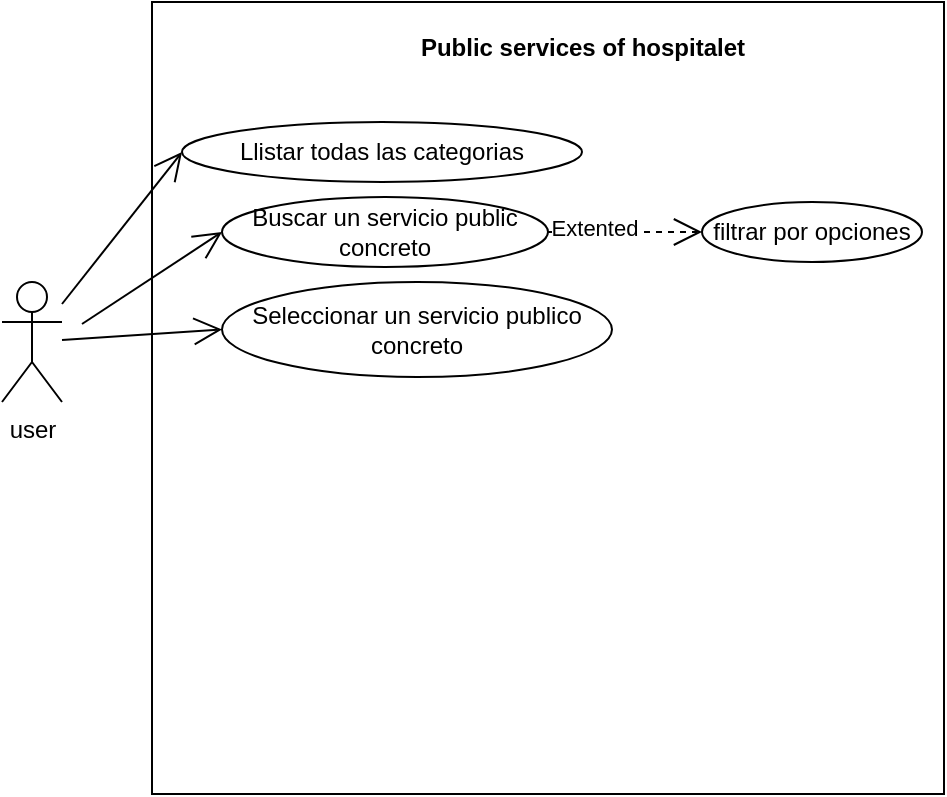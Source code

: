 <mxfile version="24.8.3">
  <diagram name="Página-1" id="VOtw3siUGqpdt7Ubx4Q7">
    <mxGraphModel dx="768" dy="409" grid="1" gridSize="10" guides="1" tooltips="1" connect="1" arrows="1" fold="1" page="1" pageScale="1" pageWidth="826" pageHeight="1169" math="0" shadow="0">
      <root>
        <mxCell id="0" />
        <mxCell id="1" parent="0" />
        <mxCell id="MRkRwmHRtBWTfVStPOqc-1" value="user" style="shape=umlActor;verticalLabelPosition=bottom;verticalAlign=top;html=1;outlineConnect=0;" vertex="1" parent="1">
          <mxGeometry x="140" y="240" width="30" height="60" as="geometry" />
        </mxCell>
        <mxCell id="MRkRwmHRtBWTfVStPOqc-2" value="" style="whiteSpace=wrap;html=1;aspect=fixed;" vertex="1" parent="1">
          <mxGeometry x="215" y="100" width="396" height="396" as="geometry" />
        </mxCell>
        <mxCell id="MRkRwmHRtBWTfVStPOqc-3" value="Seleccionar un servicio publico concreto" style="ellipse;whiteSpace=wrap;html=1;" vertex="1" parent="1">
          <mxGeometry x="250" y="240" width="195" height="47.5" as="geometry" />
        </mxCell>
        <mxCell id="MRkRwmHRtBWTfVStPOqc-4" value="Llistar todas las categorias" style="ellipse;whiteSpace=wrap;html=1;" vertex="1" parent="1">
          <mxGeometry x="230" y="160" width="200" height="30" as="geometry" />
        </mxCell>
        <mxCell id="MRkRwmHRtBWTfVStPOqc-5" value="Buscar un servicio public concreto" style="ellipse;whiteSpace=wrap;html=1;" vertex="1" parent="1">
          <mxGeometry x="250" y="197.5" width="163" height="35" as="geometry" />
        </mxCell>
        <mxCell id="MRkRwmHRtBWTfVStPOqc-7" value="filtrar por opciones" style="ellipse;whiteSpace=wrap;html=1;" vertex="1" parent="1">
          <mxGeometry x="490" y="200" width="110" height="30" as="geometry" />
        </mxCell>
        <mxCell id="MRkRwmHRtBWTfVStPOqc-9" value="Public services of hospitalet" style="text;align=center;fontStyle=1;verticalAlign=middle;spacingLeft=3;spacingRight=3;strokeColor=none;rotatable=0;points=[[0,0.5],[1,0.5]];portConstraint=eastwest;html=1;" vertex="1" parent="1">
          <mxGeometry x="390" y="110" width="80" height="26" as="geometry" />
        </mxCell>
        <mxCell id="MRkRwmHRtBWTfVStPOqc-11" value="Extented" style="endArrow=open;endSize=12;dashed=1;html=1;rounded=0;entryX=0;entryY=0.5;entryDx=0;entryDy=0;exitX=1;exitY=0.5;exitDx=0;exitDy=0;" edge="1" parent="1" source="MRkRwmHRtBWTfVStPOqc-5" target="MRkRwmHRtBWTfVStPOqc-7">
          <mxGeometry x="-0.405" y="2" width="160" relative="1" as="geometry">
            <mxPoint x="450" y="210" as="sourcePoint" />
            <mxPoint x="610" y="210" as="targetPoint" />
            <Array as="points">
              <mxPoint x="460" y="215" />
            </Array>
            <mxPoint as="offset" />
          </mxGeometry>
        </mxCell>
        <mxCell id="MRkRwmHRtBWTfVStPOqc-12" value="" style="endArrow=open;endFill=1;endSize=12;html=1;rounded=0;entryX=0;entryY=0.5;entryDx=0;entryDy=0;" edge="1" parent="1" source="MRkRwmHRtBWTfVStPOqc-1" target="MRkRwmHRtBWTfVStPOqc-4">
          <mxGeometry width="160" relative="1" as="geometry">
            <mxPoint x="120" y="180" as="sourcePoint" />
            <mxPoint x="280" y="180" as="targetPoint" />
          </mxGeometry>
        </mxCell>
        <mxCell id="MRkRwmHRtBWTfVStPOqc-13" value="" style="endArrow=open;endFill=1;endSize=12;html=1;rounded=0;entryX=0;entryY=0.5;entryDx=0;entryDy=0;" edge="1" parent="1" target="MRkRwmHRtBWTfVStPOqc-5">
          <mxGeometry width="160" relative="1" as="geometry">
            <mxPoint x="180" y="261" as="sourcePoint" />
            <mxPoint x="240" y="185" as="targetPoint" />
          </mxGeometry>
        </mxCell>
        <mxCell id="MRkRwmHRtBWTfVStPOqc-14" value="" style="endArrow=open;endFill=1;endSize=12;html=1;rounded=0;entryX=0;entryY=0.5;entryDx=0;entryDy=0;" edge="1" parent="1" source="MRkRwmHRtBWTfVStPOqc-1" target="MRkRwmHRtBWTfVStPOqc-3">
          <mxGeometry width="160" relative="1" as="geometry">
            <mxPoint x="190" y="271" as="sourcePoint" />
            <mxPoint x="260" y="225" as="targetPoint" />
          </mxGeometry>
        </mxCell>
      </root>
    </mxGraphModel>
  </diagram>
</mxfile>

